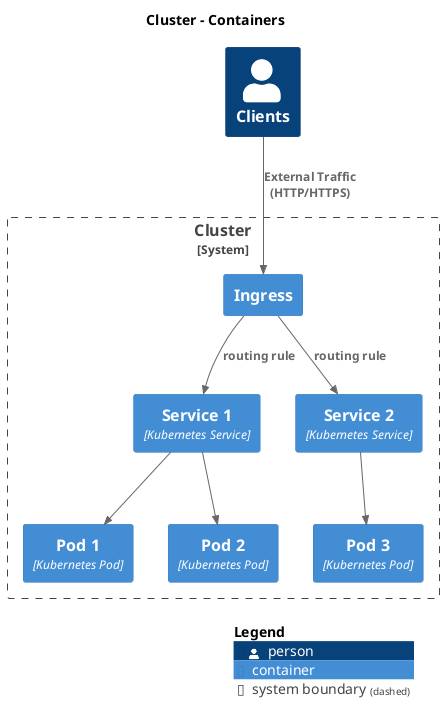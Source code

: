 @startuml
set separator none
title Cluster - Containers

top to bottom direction

!include <C4/C4>
!include <C4/C4_Context>
!include <C4/C4_Container>

Person(Clients, "Clients", $descr="", $tags="", $link="")

System_Boundary("Cluster_boundary", "Cluster", $tags="") {
  Container(Cluster.Pod1, "Pod 1", $techn="Kubernetes Pod", $descr="", $tags="", $link="")
  Container(Cluster.Pod2, "Pod 2", $techn="Kubernetes Pod", $descr="", $tags="", $link="")
  Container(Cluster.Pod3, "Pod 3", $techn="Kubernetes Pod", $descr="", $tags="", $link="")
  Container(Cluster.Ingress, "Ingress", $techn="", $descr="", $tags="", $link="")
  Container(Cluster.Service1, "Service 1", $techn="Kubernetes Service", $descr="", $tags="", $link="")
  Container(Cluster.Service2, "Service 2", $techn="Kubernetes Service", $descr="", $tags="", $link="")
}

Rel(Cluster.Service1, Cluster.Pod1, "", $techn="", $tags="", $link="")
Rel(Cluster.Service1, Cluster.Pod2, "", $techn="", $tags="", $link="")
Rel(Cluster.Service2, Cluster.Pod3, "", $techn="", $tags="", $link="")
Rel(Clients, Cluster.Ingress, "External Traffic (HTTP/HTTPS)", $techn="", $tags="", $link="")
Rel(Cluster.Ingress, Cluster.Service1, "routing rule", $techn="", $tags="", $link="")
Rel(Cluster.Ingress, Cluster.Service2, "routing rule", $techn="", $tags="", $link="")

SHOW_LEGEND(true)
@enduml
